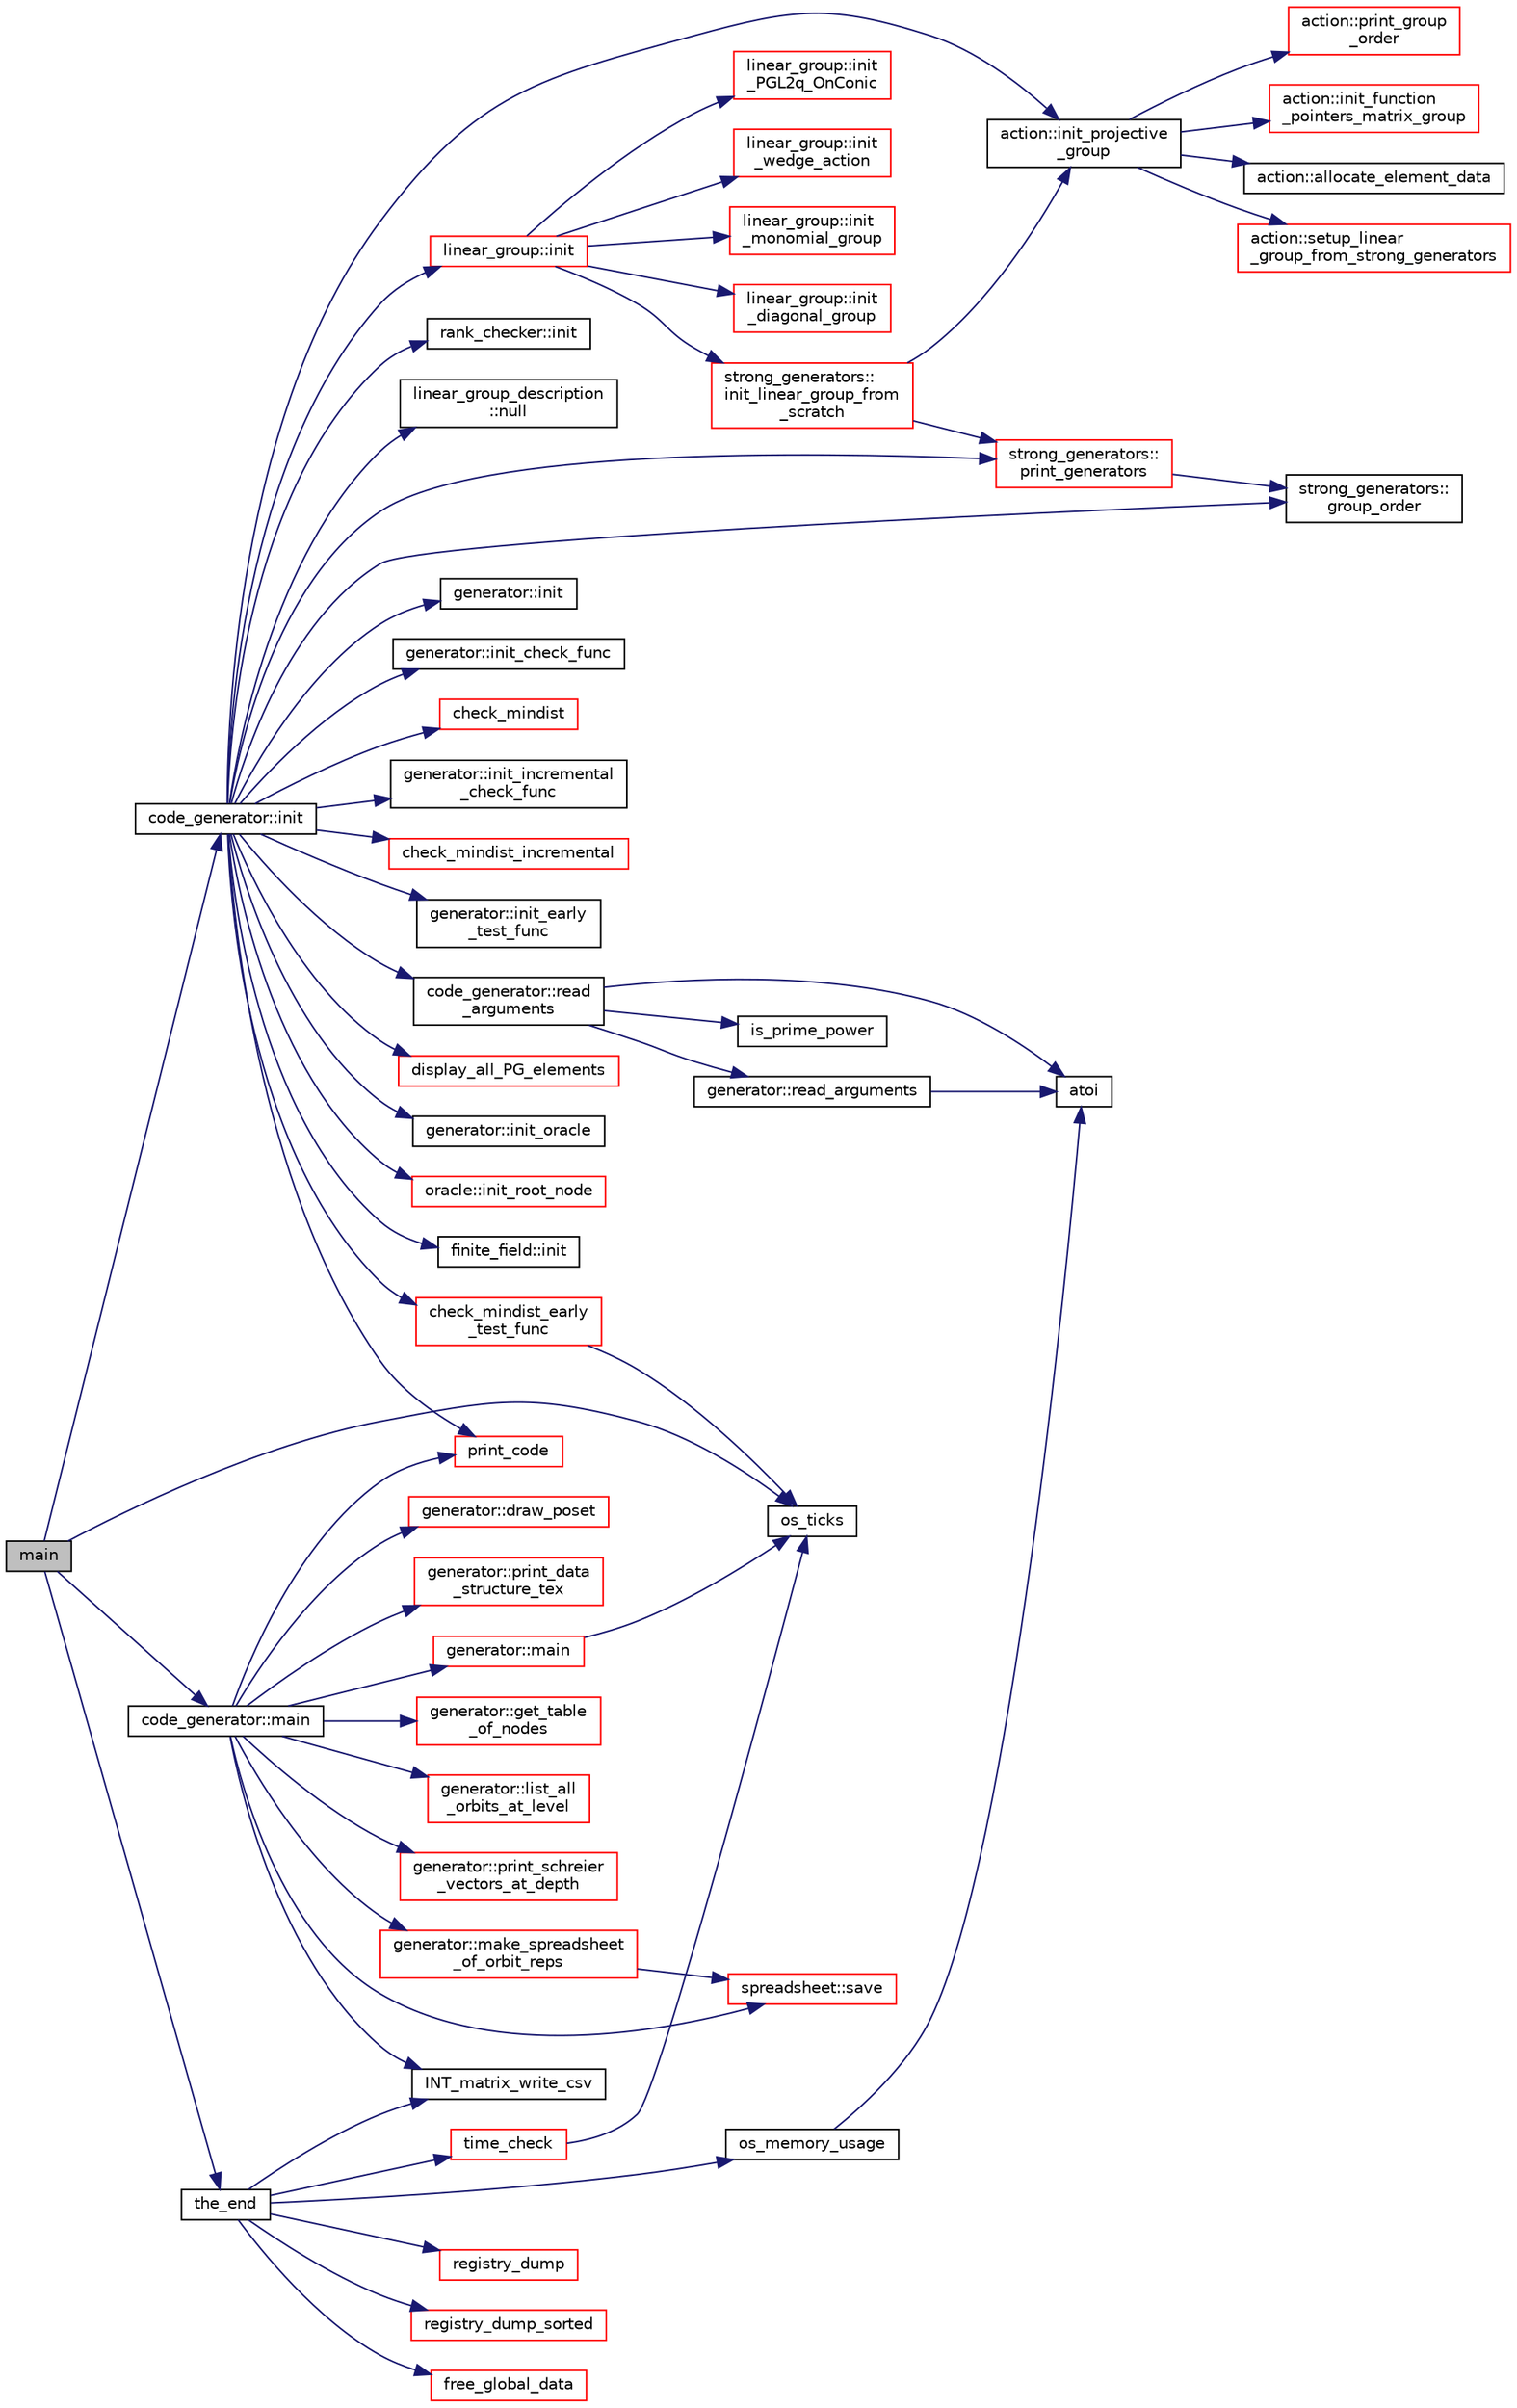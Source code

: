 digraph "main"
{
  edge [fontname="Helvetica",fontsize="10",labelfontname="Helvetica",labelfontsize="10"];
  node [fontname="Helvetica",fontsize="10",shape=record];
  rankdir="LR";
  Node0 [label="main",height=0.2,width=0.4,color="black", fillcolor="grey75", style="filled", fontcolor="black"];
  Node0 -> Node1 [color="midnightblue",fontsize="10",style="solid",fontname="Helvetica"];
  Node1 [label="os_ticks",height=0.2,width=0.4,color="black", fillcolor="white", style="filled",URL="$d5/db4/io__and__os_8h.html#a3da6d2b09e35d569adb7101dffcb5224"];
  Node0 -> Node2 [color="midnightblue",fontsize="10",style="solid",fontname="Helvetica"];
  Node2 [label="code_generator::init",height=0.2,width=0.4,color="black", fillcolor="white", style="filled",URL="$db/d37/classcode__generator.html#acfaa1e8badf6f30255203f499b130af8"];
  Node2 -> Node3 [color="midnightblue",fontsize="10",style="solid",fontname="Helvetica"];
  Node3 [label="code_generator::read\l_arguments",height=0.2,width=0.4,color="black", fillcolor="white", style="filled",URL="$db/d37/classcode__generator.html#a261aada2343f945b9efe5e5233d72833"];
  Node3 -> Node4 [color="midnightblue",fontsize="10",style="solid",fontname="Helvetica"];
  Node4 [label="generator::read_arguments",height=0.2,width=0.4,color="black", fillcolor="white", style="filled",URL="$d7/d73/classgenerator.html#a4eab346c8d3b5de5bb83578bfb4a15c5"];
  Node4 -> Node5 [color="midnightblue",fontsize="10",style="solid",fontname="Helvetica"];
  Node5 [label="atoi",height=0.2,width=0.4,color="black", fillcolor="white", style="filled",URL="$d9/d60/discreta_8h.html#ad0ac71cbcb495289e474437d6b7d7fac"];
  Node3 -> Node5 [color="midnightblue",fontsize="10",style="solid",fontname="Helvetica"];
  Node3 -> Node6 [color="midnightblue",fontsize="10",style="solid",fontname="Helvetica"];
  Node6 [label="is_prime_power",height=0.2,width=0.4,color="black", fillcolor="white", style="filled",URL="$de/dc5/algebra__and__number__theory_8h.html#a44560c42df6f76a71d351200cbf1bd0e"];
  Node2 -> Node7 [color="midnightblue",fontsize="10",style="solid",fontname="Helvetica"];
  Node7 [label="finite_field::init",height=0.2,width=0.4,color="black", fillcolor="white", style="filled",URL="$df/d5a/classfinite__field.html#a13e75e8165b27464935b50368ee8313c"];
  Node2 -> Node8 [color="midnightblue",fontsize="10",style="solid",fontname="Helvetica"];
  Node8 [label="action::init_projective\l_group",height=0.2,width=0.4,color="black", fillcolor="white", style="filled",URL="$d2/d86/classaction.html#ad943cb9d3828331bf5634c6dbfc31afd"];
  Node8 -> Node9 [color="midnightblue",fontsize="10",style="solid",fontname="Helvetica"];
  Node9 [label="action::init_function\l_pointers_matrix_group",height=0.2,width=0.4,color="red", fillcolor="white", style="filled",URL="$d2/d86/classaction.html#a48cbc0106c21fdcb5ec74a9cf8f4e1d8"];
  Node8 -> Node121 [color="midnightblue",fontsize="10",style="solid",fontname="Helvetica"];
  Node121 [label="action::allocate_element_data",height=0.2,width=0.4,color="black", fillcolor="white", style="filled",URL="$d2/d86/classaction.html#adc5f98db8315bfd17fcd2fbb437d8f60"];
  Node8 -> Node122 [color="midnightblue",fontsize="10",style="solid",fontname="Helvetica"];
  Node122 [label="action::setup_linear\l_group_from_strong_generators",height=0.2,width=0.4,color="red", fillcolor="white", style="filled",URL="$d2/d86/classaction.html#a20d2b143cd89f2ce81c02613356f69d1"];
  Node8 -> Node155 [color="midnightblue",fontsize="10",style="solid",fontname="Helvetica"];
  Node155 [label="action::print_group\l_order",height=0.2,width=0.4,color="red", fillcolor="white", style="filled",URL="$d2/d86/classaction.html#aaf5533b61c20a11f8c0efcf7ff718d7d"];
  Node2 -> Node157 [color="midnightblue",fontsize="10",style="solid",fontname="Helvetica"];
  Node157 [label="rank_checker::init",height=0.2,width=0.4,color="black", fillcolor="white", style="filled",URL="$d8/d21/classrank__checker.html#a0fa39180d8de36ca46fd2cacdad914e2"];
  Node2 -> Node158 [color="midnightblue",fontsize="10",style="solid",fontname="Helvetica"];
  Node158 [label="linear_group_description\l::null",height=0.2,width=0.4,color="black", fillcolor="white", style="filled",URL="$d9/dca/classlinear__group__description.html#a31fa0c221d785baa3c1880ec3d067acc"];
  Node2 -> Node159 [color="midnightblue",fontsize="10",style="solid",fontname="Helvetica"];
  Node159 [label="linear_group::init",height=0.2,width=0.4,color="red", fillcolor="white", style="filled",URL="$df/d5a/classlinear__group.html#a8119aa9b882192ab422b12614b259f28"];
  Node159 -> Node160 [color="midnightblue",fontsize="10",style="solid",fontname="Helvetica"];
  Node160 [label="strong_generators::\linit_linear_group_from\l_scratch",height=0.2,width=0.4,color="red", fillcolor="white", style="filled",URL="$dc/d09/classstrong__generators.html#ad47ecfb9c141b65ed6aca34231d5a0d2"];
  Node160 -> Node8 [color="midnightblue",fontsize="10",style="solid",fontname="Helvetica"];
  Node160 -> Node584 [color="midnightblue",fontsize="10",style="solid",fontname="Helvetica"];
  Node584 [label="strong_generators::\lprint_generators",height=0.2,width=0.4,color="red", fillcolor="white", style="filled",URL="$dc/d09/classstrong__generators.html#adccd259b435afd96d89cd664daa6c897"];
  Node584 -> Node585 [color="midnightblue",fontsize="10",style="solid",fontname="Helvetica"];
  Node585 [label="strong_generators::\lgroup_order",height=0.2,width=0.4,color="black", fillcolor="white", style="filled",URL="$dc/d09/classstrong__generators.html#a91f453c2bfd6502b96f4b4eed16beb20"];
  Node159 -> Node587 [color="midnightblue",fontsize="10",style="solid",fontname="Helvetica"];
  Node587 [label="linear_group::init\l_PGL2q_OnConic",height=0.2,width=0.4,color="red", fillcolor="white", style="filled",URL="$df/d5a/classlinear__group.html#a84c4d6e1849da4c6f8f096a1af2a8270"];
  Node159 -> Node592 [color="midnightblue",fontsize="10",style="solid",fontname="Helvetica"];
  Node592 [label="linear_group::init\l_wedge_action",height=0.2,width=0.4,color="red", fillcolor="white", style="filled",URL="$df/d5a/classlinear__group.html#a16a8a2a5fdc535f2263210ca7943119e"];
  Node159 -> Node595 [color="midnightblue",fontsize="10",style="solid",fontname="Helvetica"];
  Node595 [label="linear_group::init\l_monomial_group",height=0.2,width=0.4,color="red", fillcolor="white", style="filled",URL="$df/d5a/classlinear__group.html#a7ef61a70f292d575f665da5d72077c8f"];
  Node159 -> Node598 [color="midnightblue",fontsize="10",style="solid",fontname="Helvetica"];
  Node598 [label="linear_group::init\l_diagonal_group",height=0.2,width=0.4,color="red", fillcolor="white", style="filled",URL="$df/d5a/classlinear__group.html#aaeeb26cf2ee1891b04d8925ddd1c18dd"];
  Node2 -> Node585 [color="midnightblue",fontsize="10",style="solid",fontname="Helvetica"];
  Node2 -> Node584 [color="midnightblue",fontsize="10",style="solid",fontname="Helvetica"];
  Node2 -> Node626 [color="midnightblue",fontsize="10",style="solid",fontname="Helvetica"];
  Node626 [label="generator::init",height=0.2,width=0.4,color="black", fillcolor="white", style="filled",URL="$d7/d73/classgenerator.html#aeca1559b4172cae921620768bd62df47"];
  Node2 -> Node627 [color="midnightblue",fontsize="10",style="solid",fontname="Helvetica"];
  Node627 [label="generator::init_check_func",height=0.2,width=0.4,color="black", fillcolor="white", style="filled",URL="$d7/d73/classgenerator.html#aed44ec3121281f847612a646968f0894"];
  Node2 -> Node628 [color="midnightblue",fontsize="10",style="solid",fontname="Helvetica"];
  Node628 [label="check_mindist",height=0.2,width=0.4,color="red", fillcolor="white", style="filled",URL="$db/da8/code__generator_8_c.html#a4cbbea8903f9191af2e73db473ac1df0"];
  Node2 -> Node633 [color="midnightblue",fontsize="10",style="solid",fontname="Helvetica"];
  Node633 [label="generator::init_incremental\l_check_func",height=0.2,width=0.4,color="black", fillcolor="white", style="filled",URL="$d7/d73/classgenerator.html#a2884579b5db297fec3f34bec9911bd70"];
  Node2 -> Node634 [color="midnightblue",fontsize="10",style="solid",fontname="Helvetica"];
  Node634 [label="check_mindist_incremental",height=0.2,width=0.4,color="red", fillcolor="white", style="filled",URL="$db/da8/code__generator_8_c.html#aecafcba0106d72bc644cf87a6ed937e5"];
  Node2 -> Node636 [color="midnightblue",fontsize="10",style="solid",fontname="Helvetica"];
  Node636 [label="generator::init_early\l_test_func",height=0.2,width=0.4,color="black", fillcolor="white", style="filled",URL="$d7/d73/classgenerator.html#a21668968b1375c408ccf4559a9240533"];
  Node2 -> Node637 [color="midnightblue",fontsize="10",style="solid",fontname="Helvetica"];
  Node637 [label="check_mindist_early\l_test_func",height=0.2,width=0.4,color="red", fillcolor="white", style="filled",URL="$db/da8/code__generator_8_c.html#a17bf777333c5e6dcb107d8de7ceffe5d"];
  Node637 -> Node1 [color="midnightblue",fontsize="10",style="solid",fontname="Helvetica"];
  Node2 -> Node660 [color="midnightblue",fontsize="10",style="solid",fontname="Helvetica"];
  Node660 [label="display_all_PG_elements",height=0.2,width=0.4,color="red", fillcolor="white", style="filled",URL="$d4/d67/geometry_8h.html#a17cf20fab15bbc7d6cbc8ec9a195dad9"];
  Node2 -> Node664 [color="midnightblue",fontsize="10",style="solid",fontname="Helvetica"];
  Node664 [label="print_code",height=0.2,width=0.4,color="red", fillcolor="white", style="filled",URL="$db/da8/code__generator_8_c.html#a9b6831cb1c98ce20111c823830515d15"];
  Node2 -> Node672 [color="midnightblue",fontsize="10",style="solid",fontname="Helvetica"];
  Node672 [label="generator::init_oracle",height=0.2,width=0.4,color="black", fillcolor="white", style="filled",URL="$d7/d73/classgenerator.html#aab9339b27020b22ae9655d4413a88e40"];
  Node2 -> Node673 [color="midnightblue",fontsize="10",style="solid",fontname="Helvetica"];
  Node673 [label="oracle::init_root_node",height=0.2,width=0.4,color="red", fillcolor="white", style="filled",URL="$d7/da7/classoracle.html#a39267b7776b0cc2d93cda40fce9813a2"];
  Node0 -> Node676 [color="midnightblue",fontsize="10",style="solid",fontname="Helvetica"];
  Node676 [label="code_generator::main",height=0.2,width=0.4,color="black", fillcolor="white", style="filled",URL="$db/d37/classcode__generator.html#ab3cf3a306e4032c2b471ac95321c599f"];
  Node676 -> Node677 [color="midnightblue",fontsize="10",style="solid",fontname="Helvetica"];
  Node677 [label="generator::main",height=0.2,width=0.4,color="red", fillcolor="white", style="filled",URL="$d7/d73/classgenerator.html#a01abff8e9f231bf0d82e2e8e0061f242"];
  Node677 -> Node1 [color="midnightblue",fontsize="10",style="solid",fontname="Helvetica"];
  Node676 -> Node1001 [color="midnightblue",fontsize="10",style="solid",fontname="Helvetica"];
  Node1001 [label="generator::get_table\l_of_nodes",height=0.2,width=0.4,color="red", fillcolor="white", style="filled",URL="$d7/d73/classgenerator.html#a0ef678b519ec26a75a77c446dbf21220"];
  Node676 -> Node445 [color="midnightblue",fontsize="10",style="solid",fontname="Helvetica"];
  Node445 [label="INT_matrix_write_csv",height=0.2,width=0.4,color="black", fillcolor="white", style="filled",URL="$d5/db4/io__and__os_8h.html#a57604af509e1d43e918fd38e5f4ee96f"];
  Node676 -> Node1007 [color="midnightblue",fontsize="10",style="solid",fontname="Helvetica"];
  Node1007 [label="generator::make_spreadsheet\l_of_orbit_reps",height=0.2,width=0.4,color="red", fillcolor="white", style="filled",URL="$d7/d73/classgenerator.html#a2fb3f7b149d0207cf859b33529282e22"];
  Node1007 -> Node1017 [color="midnightblue",fontsize="10",style="solid",fontname="Helvetica"];
  Node1017 [label="spreadsheet::save",height=0.2,width=0.4,color="red", fillcolor="white", style="filled",URL="$d8/d11/classspreadsheet.html#ac8744dac17eef1474584aae9551927f6"];
  Node676 -> Node1017 [color="midnightblue",fontsize="10",style="solid",fontname="Helvetica"];
  Node676 -> Node1020 [color="midnightblue",fontsize="10",style="solid",fontname="Helvetica"];
  Node1020 [label="generator::list_all\l_orbits_at_level",height=0.2,width=0.4,color="red", fillcolor="white", style="filled",URL="$d7/d73/classgenerator.html#a650880bf92f9f2bf124d4ead2cc01f70"];
  Node676 -> Node664 [color="midnightblue",fontsize="10",style="solid",fontname="Helvetica"];
  Node676 -> Node1058 [color="midnightblue",fontsize="10",style="solid",fontname="Helvetica"];
  Node1058 [label="generator::print_schreier\l_vectors_at_depth",height=0.2,width=0.4,color="red", fillcolor="white", style="filled",URL="$d7/d73/classgenerator.html#a905ff91771cf86019c8052e7ddcd3287"];
  Node676 -> Node1062 [color="midnightblue",fontsize="10",style="solid",fontname="Helvetica"];
  Node1062 [label="generator::draw_poset",height=0.2,width=0.4,color="red", fillcolor="white", style="filled",URL="$d7/d73/classgenerator.html#aa4f99c75a86701ba85e514a294efdf3a"];
  Node676 -> Node1100 [color="midnightblue",fontsize="10",style="solid",fontname="Helvetica"];
  Node1100 [label="generator::print_data\l_structure_tex",height=0.2,width=0.4,color="red", fillcolor="white", style="filled",URL="$d7/d73/classgenerator.html#a77ff0106e92f1e975224b739e35ef7b5"];
  Node0 -> Node421 [color="midnightblue",fontsize="10",style="solid",fontname="Helvetica"];
  Node421 [label="the_end",height=0.2,width=0.4,color="black", fillcolor="white", style="filled",URL="$d9/d60/discreta_8h.html#a3ebbd3ccb665a9f78deaa7408577b60c"];
  Node421 -> Node422 [color="midnightblue",fontsize="10",style="solid",fontname="Helvetica"];
  Node422 [label="free_global_data",height=0.2,width=0.4,color="red", fillcolor="white", style="filled",URL="$d3/dfb/discreta__global_8_c.html#a6bd9eb050090f8cf1e92db88a459cc28"];
  Node421 -> Node425 [color="midnightblue",fontsize="10",style="solid",fontname="Helvetica"];
  Node425 [label="registry_dump",height=0.2,width=0.4,color="red", fillcolor="white", style="filled",URL="$d5/db4/io__and__os_8h.html#a8ad65cbe10865661e8bafd6be2164955"];
  Node421 -> Node433 [color="midnightblue",fontsize="10",style="solid",fontname="Helvetica"];
  Node433 [label="registry_dump_sorted",height=0.2,width=0.4,color="red", fillcolor="white", style="filled",URL="$d5/db4/io__and__os_8h.html#aa28c9ee8650332ad2d526d5eb4fae48e"];
  Node421 -> Node440 [color="midnightblue",fontsize="10",style="solid",fontname="Helvetica"];
  Node440 [label="time_check",height=0.2,width=0.4,color="red", fillcolor="white", style="filled",URL="$d9/d60/discreta_8h.html#a04d64356f0c7cb798e55daec998c527e"];
  Node440 -> Node1 [color="midnightblue",fontsize="10",style="solid",fontname="Helvetica"];
  Node421 -> Node444 [color="midnightblue",fontsize="10",style="solid",fontname="Helvetica"];
  Node444 [label="os_memory_usage",height=0.2,width=0.4,color="black", fillcolor="white", style="filled",URL="$d5/db4/io__and__os_8h.html#a5d6ab4b80c58e5d8bdb0fd1625709d0b"];
  Node444 -> Node5 [color="midnightblue",fontsize="10",style="solid",fontname="Helvetica"];
  Node421 -> Node445 [color="midnightblue",fontsize="10",style="solid",fontname="Helvetica"];
}
